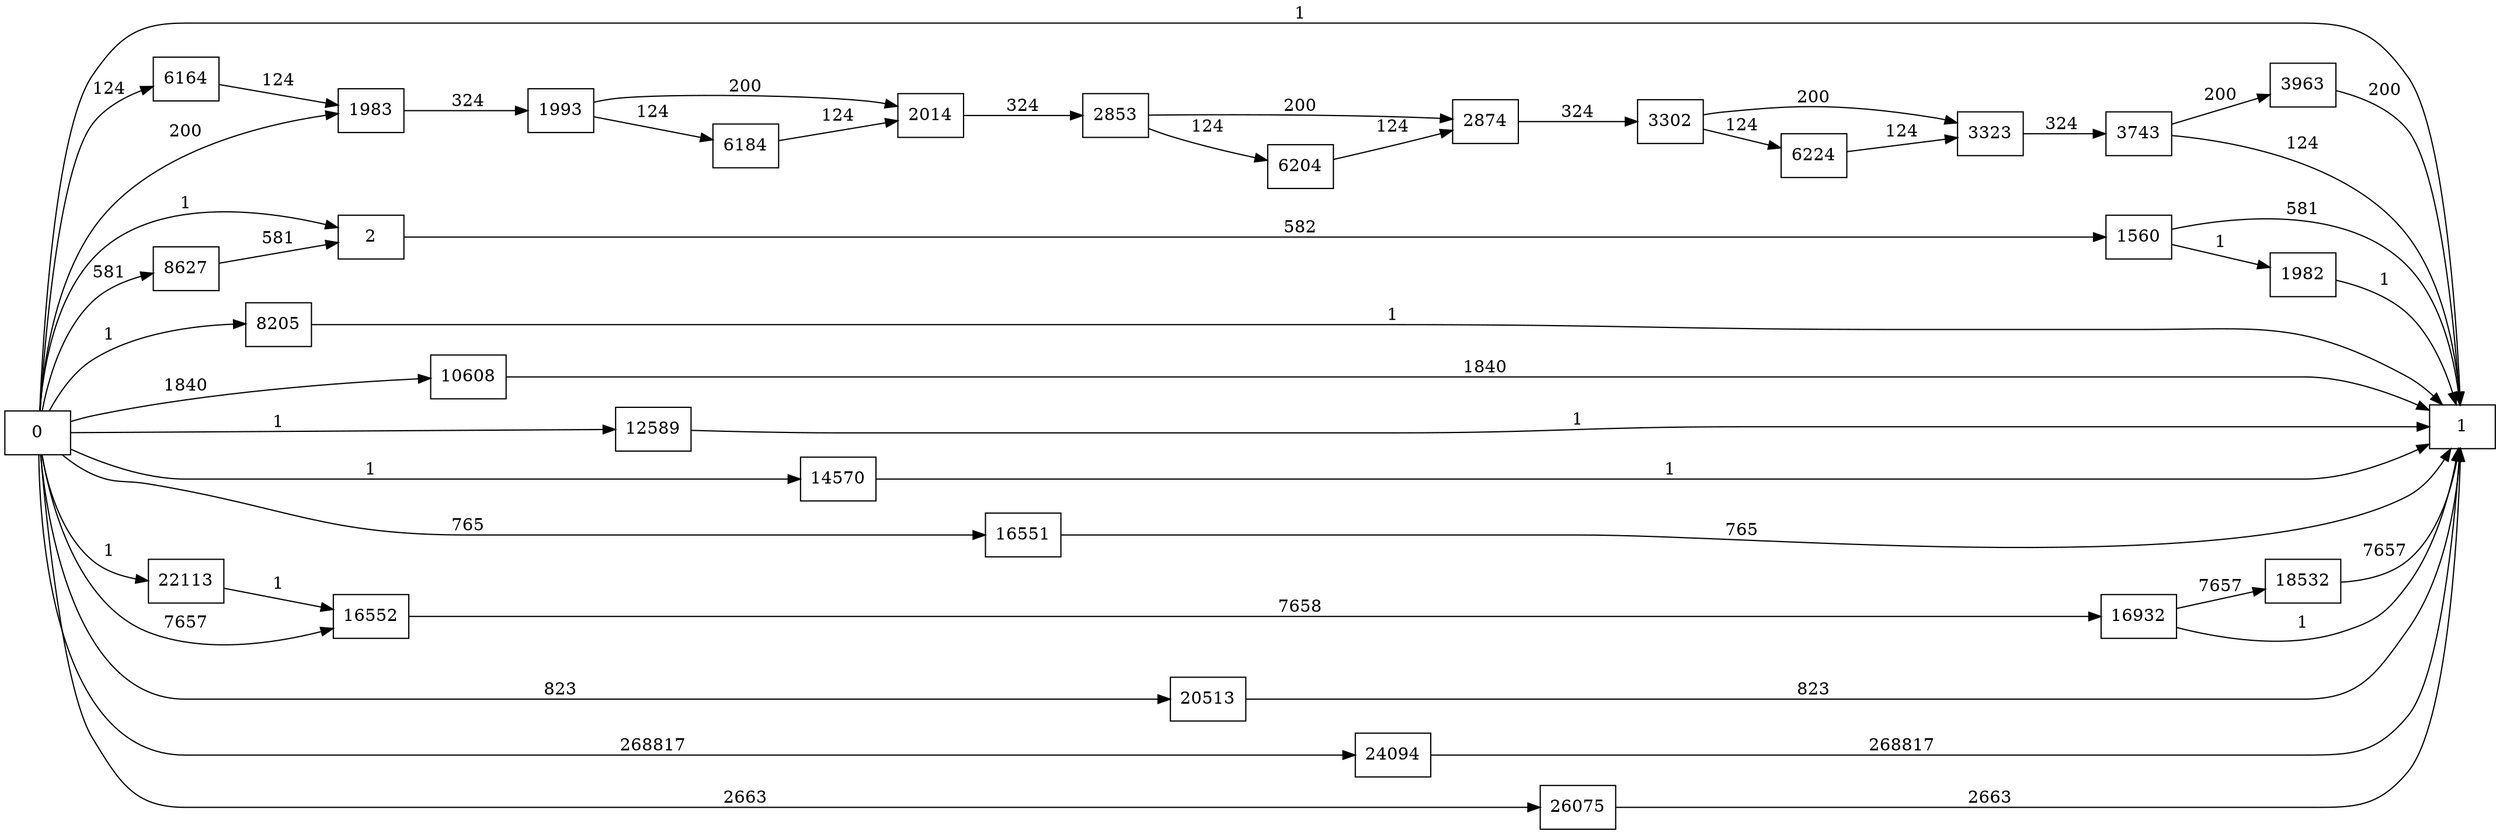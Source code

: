 digraph {
	graph [rankdir=LR]
	node [shape=rectangle]
	2 -> 1560 [label=582]
	1560 -> 1 [label=581]
	1560 -> 1982 [label=1]
	1982 -> 1 [label=1]
	1983 -> 1993 [label=324]
	1993 -> 2014 [label=200]
	1993 -> 6184 [label=124]
	2014 -> 2853 [label=324]
	2853 -> 2874 [label=200]
	2853 -> 6204 [label=124]
	2874 -> 3302 [label=324]
	3302 -> 3323 [label=200]
	3302 -> 6224 [label=124]
	3323 -> 3743 [label=324]
	3743 -> 1 [label=124]
	3743 -> 3963 [label=200]
	3963 -> 1 [label=200]
	6164 -> 1983 [label=124]
	6184 -> 2014 [label=124]
	6204 -> 2874 [label=124]
	6224 -> 3323 [label=124]
	8205 -> 1 [label=1]
	8627 -> 2 [label=581]
	10608 -> 1 [label=1840]
	12589 -> 1 [label=1]
	14570 -> 1 [label=1]
	16551 -> 1 [label=765]
	16552 -> 16932 [label=7658]
	16932 -> 1 [label=1]
	16932 -> 18532 [label=7657]
	18532 -> 1 [label=7657]
	20513 -> 1 [label=823]
	22113 -> 16552 [label=1]
	24094 -> 1 [label=268817]
	26075 -> 1 [label=2663]
	0 -> 2 [label=1]
	0 -> 1983 [label=200]
	0 -> 16552 [label=7657]
	0 -> 1 [label=1]
	0 -> 6164 [label=124]
	0 -> 8205 [label=1]
	0 -> 8627 [label=581]
	0 -> 10608 [label=1840]
	0 -> 12589 [label=1]
	0 -> 14570 [label=1]
	0 -> 16551 [label=765]
	0 -> 20513 [label=823]
	0 -> 22113 [label=1]
	0 -> 24094 [label=268817]
	0 -> 26075 [label=2663]
}
